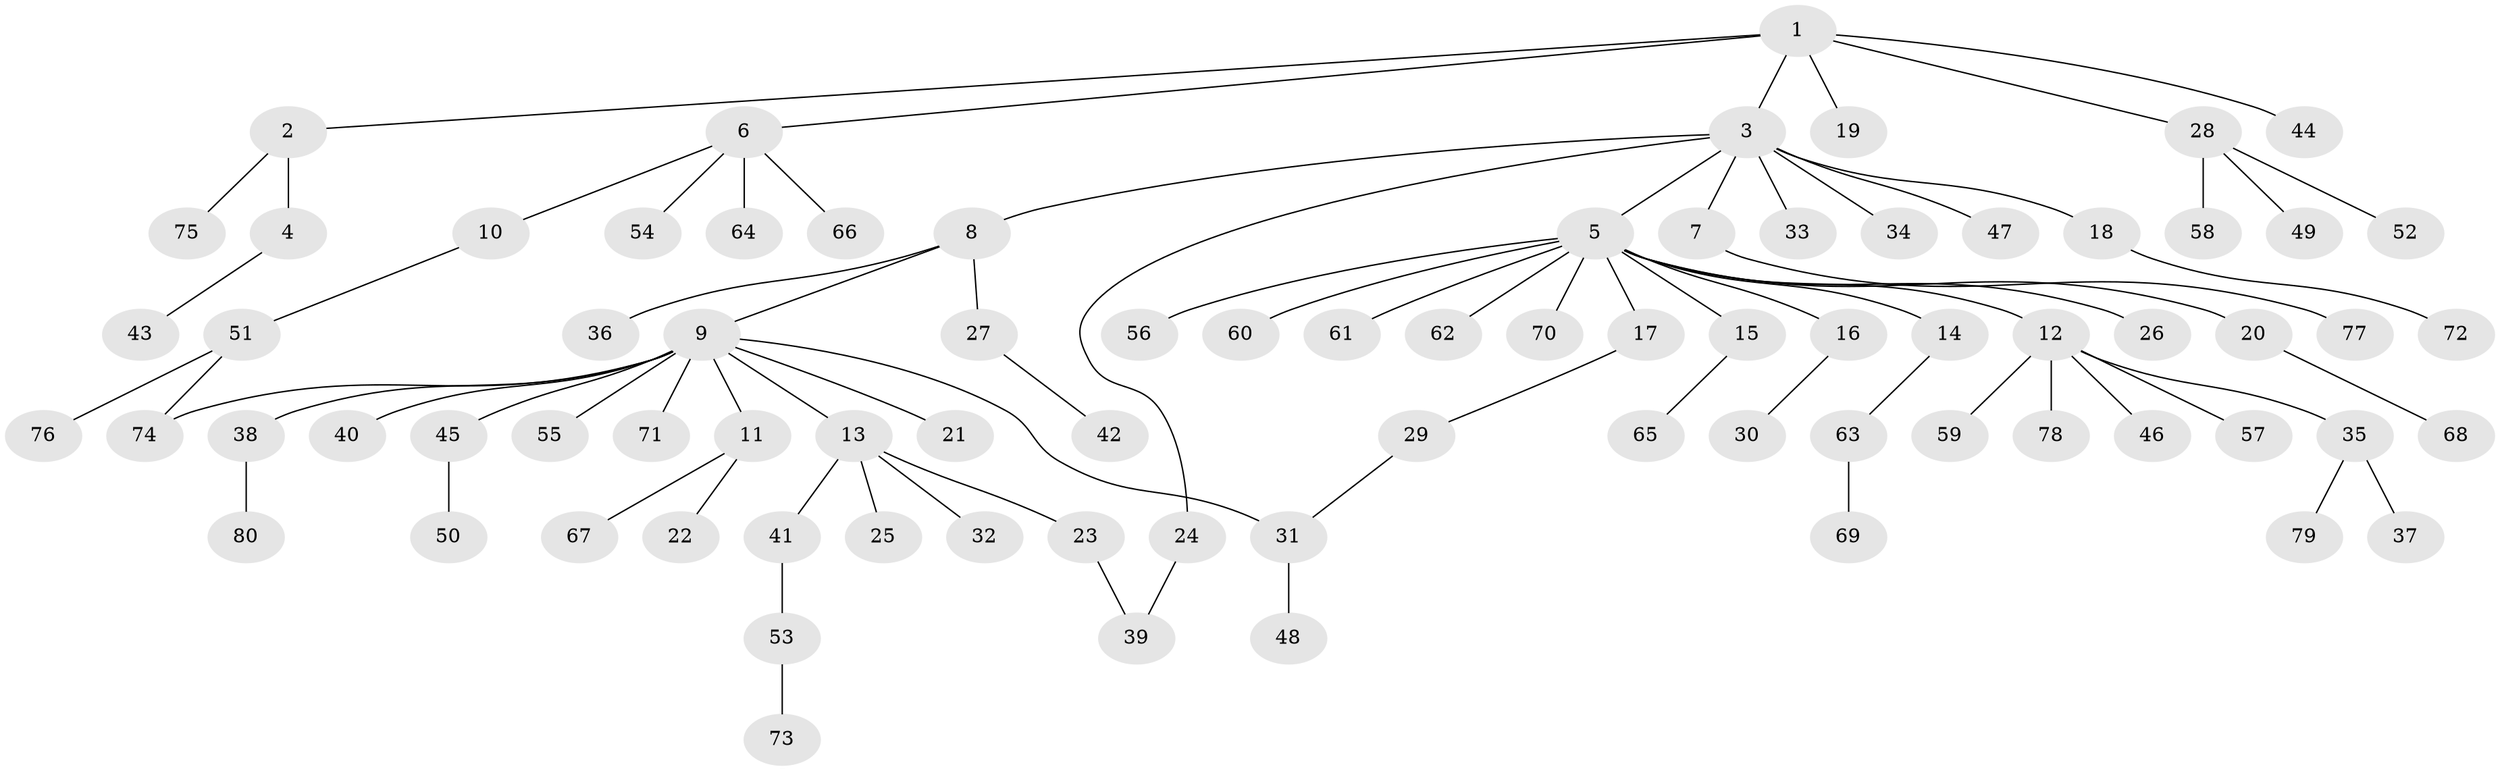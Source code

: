 // Generated by graph-tools (version 1.1) at 2025/11/02/27/25 16:11:12]
// undirected, 80 vertices, 82 edges
graph export_dot {
graph [start="1"]
  node [color=gray90,style=filled];
  1;
  2;
  3;
  4;
  5;
  6;
  7;
  8;
  9;
  10;
  11;
  12;
  13;
  14;
  15;
  16;
  17;
  18;
  19;
  20;
  21;
  22;
  23;
  24;
  25;
  26;
  27;
  28;
  29;
  30;
  31;
  32;
  33;
  34;
  35;
  36;
  37;
  38;
  39;
  40;
  41;
  42;
  43;
  44;
  45;
  46;
  47;
  48;
  49;
  50;
  51;
  52;
  53;
  54;
  55;
  56;
  57;
  58;
  59;
  60;
  61;
  62;
  63;
  64;
  65;
  66;
  67;
  68;
  69;
  70;
  71;
  72;
  73;
  74;
  75;
  76;
  77;
  78;
  79;
  80;
  1 -- 2;
  1 -- 3;
  1 -- 6;
  1 -- 19;
  1 -- 28;
  1 -- 44;
  2 -- 4;
  2 -- 75;
  3 -- 5;
  3 -- 7;
  3 -- 8;
  3 -- 18;
  3 -- 24;
  3 -- 33;
  3 -- 34;
  3 -- 47;
  4 -- 43;
  5 -- 12;
  5 -- 14;
  5 -- 15;
  5 -- 16;
  5 -- 17;
  5 -- 20;
  5 -- 26;
  5 -- 56;
  5 -- 60;
  5 -- 61;
  5 -- 62;
  5 -- 70;
  6 -- 10;
  6 -- 54;
  6 -- 64;
  6 -- 66;
  7 -- 77;
  8 -- 9;
  8 -- 27;
  8 -- 36;
  9 -- 11;
  9 -- 13;
  9 -- 21;
  9 -- 31;
  9 -- 38;
  9 -- 40;
  9 -- 45;
  9 -- 55;
  9 -- 71;
  9 -- 74;
  10 -- 51;
  11 -- 22;
  11 -- 67;
  12 -- 35;
  12 -- 46;
  12 -- 57;
  12 -- 59;
  12 -- 78;
  13 -- 23;
  13 -- 25;
  13 -- 32;
  13 -- 41;
  14 -- 63;
  15 -- 65;
  16 -- 30;
  17 -- 29;
  18 -- 72;
  20 -- 68;
  23 -- 39;
  24 -- 39;
  27 -- 42;
  28 -- 49;
  28 -- 52;
  28 -- 58;
  29 -- 31;
  31 -- 48;
  35 -- 37;
  35 -- 79;
  38 -- 80;
  41 -- 53;
  45 -- 50;
  51 -- 74;
  51 -- 76;
  53 -- 73;
  63 -- 69;
}
